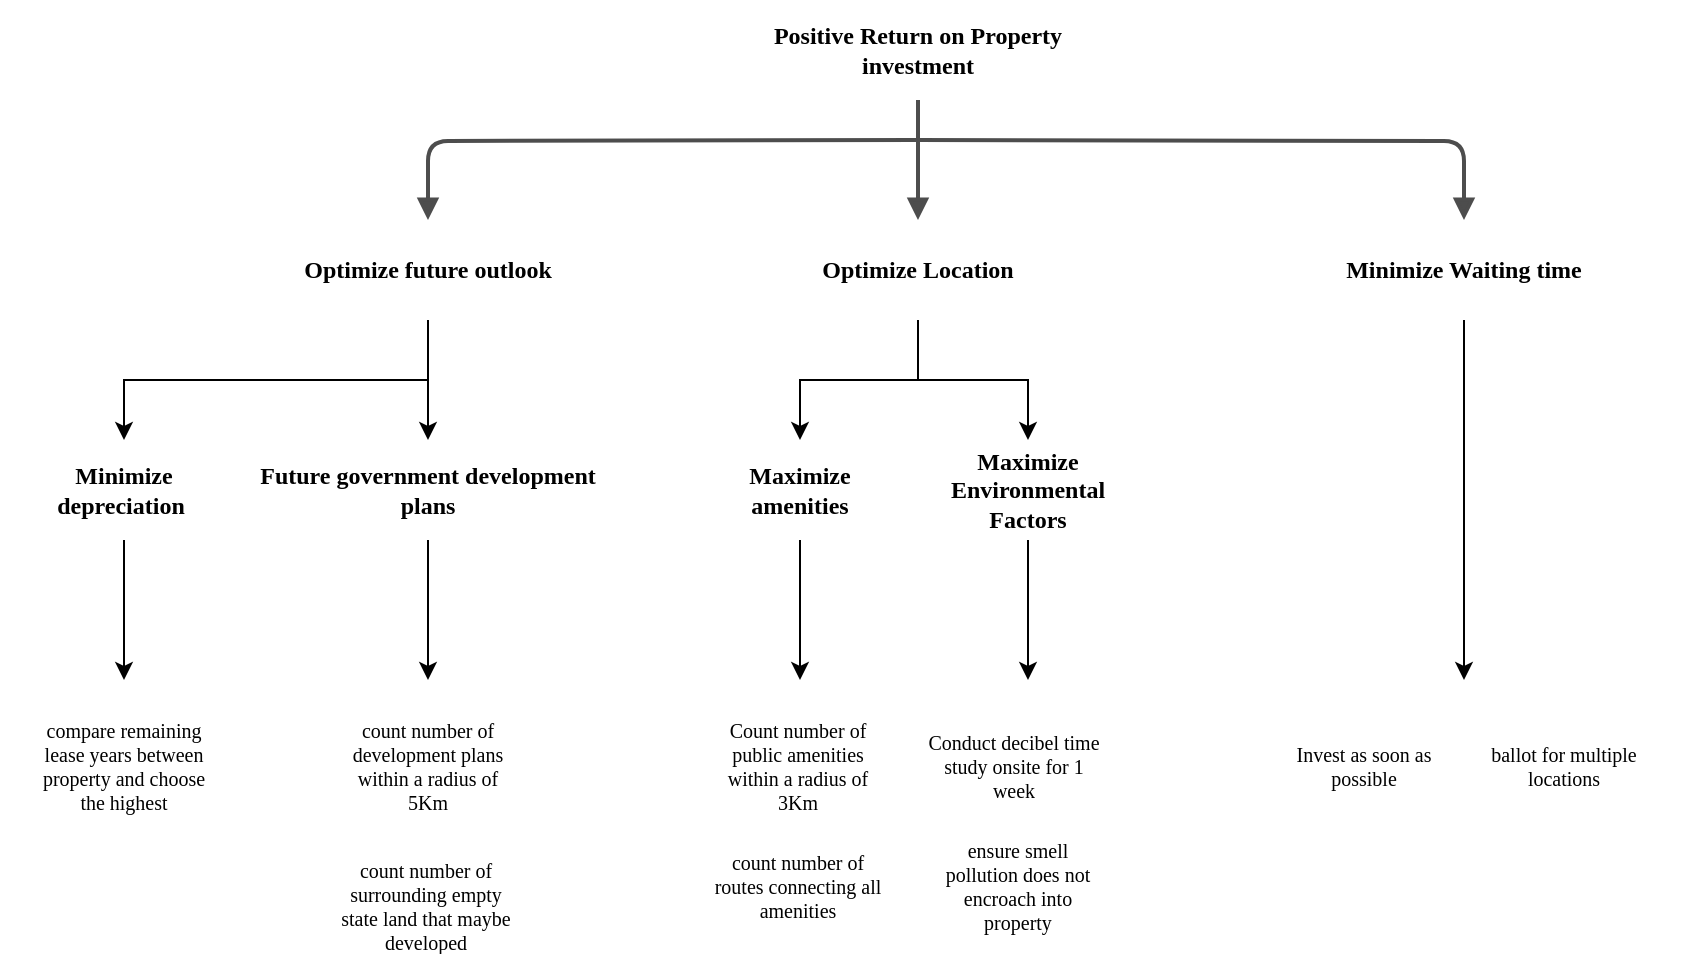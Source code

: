 <mxfile version="26.0.6">
  <diagram name="Page-1" id="19d8dcba-68ad-dc05-1034-9cf7b2a963f6">
    <mxGraphModel dx="848" dy="453" grid="1" gridSize="10" guides="1" tooltips="1" connect="1" arrows="1" fold="1" page="1" pageScale="1" pageWidth="1100" pageHeight="850" background="none" math="0" shadow="0">
      <root>
        <mxCell id="0" />
        <mxCell id="1" parent="0" />
        <mxCell id="218ae93e1282097f-24" value="" style="whiteSpace=wrap;html=1;rounded=0;shadow=0;comic=0;strokeWidth=2;fontFamily=Verdana;align=center;fontSize=10;strokeColor=none;" parent="1" vertex="1">
          <mxGeometry x="866" y="440" width="124" height="130" as="geometry" />
        </mxCell>
        <mxCell id="218ae93e1282097f-42" value="" style="edgeStyle=orthogonalEdgeStyle;rounded=1;html=1;labelBackgroundColor=none;endArrow=block;endFill=1;strokeColor=#4D4D4D;strokeWidth=2;fontFamily=Verdana;fontSize=12;fontStyle=1" parent="1" source="6257edae8c83ed4a-1" target="6257edae8c83ed4a-12" edge="1">
          <mxGeometry relative="1" as="geometry" />
        </mxCell>
        <mxCell id="218ae93e1282097f-43" value="" style="edgeStyle=orthogonalEdgeStyle;rounded=1;html=1;labelBackgroundColor=none;endArrow=block;endFill=1;strokeColor=#4D4D4D;strokeWidth=2;fontFamily=Verdana;fontSize=12;fontStyle=1" parent="1" target="6257edae8c83ed4a-9" edge="1">
          <mxGeometry relative="1" as="geometry">
            <mxPoint x="987" y="170" as="sourcePoint" />
          </mxGeometry>
        </mxCell>
        <mxCell id="218ae93e1282097f-44" value="" style="edgeStyle=orthogonalEdgeStyle;rounded=1;html=1;labelBackgroundColor=none;endArrow=block;endFill=1;strokeColor=#4D4D4D;strokeWidth=2;fontFamily=Verdana;fontSize=12;fontStyle=1" parent="1" target="218ae93e1282097f-2" edge="1">
          <mxGeometry relative="1" as="geometry">
            <mxPoint x="987" y="170" as="sourcePoint" />
          </mxGeometry>
        </mxCell>
        <mxCell id="218ae93e1282097f-67" value="Count number of public amenities within a radius of 3Km" style="text;html=1;strokeColor=none;fillColor=none;align=center;verticalAlign=middle;whiteSpace=wrap;rounded=1;shadow=0;comic=0;fontFamily=Verdana;fontSize=10;" parent="1" vertex="1">
          <mxGeometry x="882" y="470" width="90" height="25" as="geometry" />
        </mxCell>
        <mxCell id="218ae93e1282097f-69" value="count number of routes connecting all amenities" style="text;html=1;strokeColor=none;fillColor=none;align=center;verticalAlign=middle;whiteSpace=wrap;rounded=1;shadow=0;comic=0;fontFamily=Verdana;fontSize=10;" parent="1" vertex="1">
          <mxGeometry x="882" y="530" width="90" height="25" as="geometry" />
        </mxCell>
        <mxCell id="x4HcTvrEBQ7sZUDVJvWk-33" style="edgeStyle=orthogonalEdgeStyle;rounded=0;orthogonalLoop=1;jettySize=auto;html=1;exitX=0.5;exitY=1;exitDx=0;exitDy=0;entryX=0.5;entryY=0;entryDx=0;entryDy=0;" edge="1" parent="1" source="6257edae8c83ed4a-9" target="6257edae8c83ed4a-21">
          <mxGeometry relative="1" as="geometry" />
        </mxCell>
        <mxCell id="x4HcTvrEBQ7sZUDVJvWk-35" style="edgeStyle=orthogonalEdgeStyle;rounded=0;orthogonalLoop=1;jettySize=auto;html=1;exitX=0.5;exitY=1;exitDx=0;exitDy=0;" edge="1" parent="1" source="6257edae8c83ed4a-9" target="x4HcTvrEBQ7sZUDVJvWk-34">
          <mxGeometry relative="1" as="geometry" />
        </mxCell>
        <mxCell id="6257edae8c83ed4a-9" value="Optimize future outlook" style="whiteSpace=wrap;html=1;rounded=0;shadow=0;comic=0;strokeWidth=2;fontFamily=Verdana;align=center;fontSize=12;fontStyle=1;strokeColor=none;" parent="1" vertex="1">
          <mxGeometry x="642" y="210" width="200" height="50" as="geometry" />
        </mxCell>
        <mxCell id="x4HcTvrEBQ7sZUDVJvWk-32" style="edgeStyle=orthogonalEdgeStyle;rounded=0;orthogonalLoop=1;jettySize=auto;html=1;exitX=0.5;exitY=1;exitDx=0;exitDy=0;entryX=0.5;entryY=0;entryDx=0;entryDy=0;" edge="1" parent="1" source="6257edae8c83ed4a-21" target="x4HcTvrEBQ7sZUDVJvWk-41">
          <mxGeometry relative="1" as="geometry">
            <mxPoint x="742" y="440.0" as="targetPoint" />
          </mxGeometry>
        </mxCell>
        <mxCell id="6257edae8c83ed4a-21" value="Future government development plans" style="whiteSpace=wrap;html=1;rounded=0;shadow=0;comic=0;strokeWidth=2;fontFamily=Verdana;align=center;fontSize=12;fontStyle=1;strokeColor=none;" parent="1" vertex="1">
          <mxGeometry x="642" y="320" width="200" height="50" as="geometry" />
        </mxCell>
        <mxCell id="x4HcTvrEBQ7sZUDVJvWk-11" style="edgeStyle=orthogonalEdgeStyle;rounded=0;orthogonalLoop=1;jettySize=auto;html=1;exitX=0.5;exitY=1;exitDx=0;exitDy=0;entryX=0.5;entryY=0;entryDx=0;entryDy=0;" edge="1" parent="1" source="6257edae8c83ed4a-12" target="x4HcTvrEBQ7sZUDVJvWk-7">
          <mxGeometry relative="1" as="geometry" />
        </mxCell>
        <mxCell id="x4HcTvrEBQ7sZUDVJvWk-12" style="edgeStyle=orthogonalEdgeStyle;rounded=0;orthogonalLoop=1;jettySize=auto;html=1;exitX=0.5;exitY=1;exitDx=0;exitDy=0;entryX=0.5;entryY=0;entryDx=0;entryDy=0;" edge="1" parent="1" source="6257edae8c83ed4a-12" target="x4HcTvrEBQ7sZUDVJvWk-5">
          <mxGeometry relative="1" as="geometry" />
        </mxCell>
        <mxCell id="6257edae8c83ed4a-12" value="Optimize Location" style="whiteSpace=wrap;html=1;rounded=0;shadow=0;comic=0;strokeWidth=2;fontFamily=Verdana;align=center;fontSize=12;fontStyle=1;strokeColor=none;" parent="1" vertex="1">
          <mxGeometry x="887" y="210" width="200" height="50" as="geometry" />
        </mxCell>
        <mxCell id="6257edae8c83ed4a-1" value="Positive Return on Property investment" style="whiteSpace=wrap;html=1;rounded=0;shadow=0;comic=0;strokeWidth=2;fontFamily=Verdana;align=center;fontSize=12;fontStyle=1;strokeColor=none;" parent="1" vertex="1">
          <mxGeometry x="887" y="100" width="200" height="50" as="geometry" />
        </mxCell>
        <mxCell id="x4HcTvrEBQ7sZUDVJvWk-24" style="edgeStyle=orthogonalEdgeStyle;rounded=0;orthogonalLoop=1;jettySize=auto;html=1;exitX=0.5;exitY=1;exitDx=0;exitDy=0;" edge="1" parent="1" source="218ae93e1282097f-2" target="x4HcTvrEBQ7sZUDVJvWk-19">
          <mxGeometry relative="1" as="geometry" />
        </mxCell>
        <mxCell id="218ae93e1282097f-2" value="Minimize Waiting time" style="whiteSpace=wrap;html=1;rounded=0;shadow=0;comic=0;strokeWidth=2;fontFamily=Verdana;align=center;fontSize=12;fontStyle=1;strokeColor=none;" parent="1" vertex="1">
          <mxGeometry x="1160" y="210" width="200" height="50" as="geometry" />
        </mxCell>
        <mxCell id="x4HcTvrEBQ7sZUDVJvWk-36" style="edgeStyle=orthogonalEdgeStyle;rounded=0;orthogonalLoop=1;jettySize=auto;html=1;exitX=0.5;exitY=1;exitDx=0;exitDy=0;entryX=0.5;entryY=0;entryDx=0;entryDy=0;" edge="1" parent="1" source="x4HcTvrEBQ7sZUDVJvWk-5" target="218ae93e1282097f-24">
          <mxGeometry relative="1" as="geometry" />
        </mxCell>
        <mxCell id="x4HcTvrEBQ7sZUDVJvWk-5" value="Maximize amenities" style="whiteSpace=wrap;html=1;rounded=0;shadow=0;comic=0;strokeWidth=2;fontFamily=Verdana;align=center;fontSize=12;fontStyle=1;strokeColor=none;" vertex="1" parent="1">
          <mxGeometry x="876" y="320" width="104" height="50" as="geometry" />
        </mxCell>
        <mxCell id="x4HcTvrEBQ7sZUDVJvWk-37" style="edgeStyle=orthogonalEdgeStyle;rounded=0;orthogonalLoop=1;jettySize=auto;html=1;exitX=0.5;exitY=1;exitDx=0;exitDy=0;" edge="1" parent="1" source="x4HcTvrEBQ7sZUDVJvWk-7" target="x4HcTvrEBQ7sZUDVJvWk-29">
          <mxGeometry relative="1" as="geometry" />
        </mxCell>
        <mxCell id="x4HcTvrEBQ7sZUDVJvWk-7" value="Maximize Environmental Factors" style="whiteSpace=wrap;html=1;rounded=0;shadow=0;comic=0;strokeWidth=2;fontFamily=Verdana;align=center;fontSize=12;fontStyle=1;strokeColor=none;" vertex="1" parent="1">
          <mxGeometry x="1002" y="320" width="80" height="50" as="geometry" />
        </mxCell>
        <mxCell id="x4HcTvrEBQ7sZUDVJvWk-19" value="" style="whiteSpace=wrap;html=1;rounded=0;shadow=0;comic=0;strokeWidth=2;fontFamily=Verdana;align=center;fontSize=10;strokeColor=none;" vertex="1" parent="1">
          <mxGeometry x="1148.5" y="440" width="223" height="80" as="geometry" />
        </mxCell>
        <mxCell id="x4HcTvrEBQ7sZUDVJvWk-20" value="Invest as soon as possible" style="text;html=1;strokeColor=none;fillColor=none;align=center;verticalAlign=middle;whiteSpace=wrap;rounded=1;shadow=0;comic=0;fontFamily=Verdana;fontSize=10;" vertex="1" parent="1">
          <mxGeometry x="1164.5" y="470" width="90" height="25" as="geometry" />
        </mxCell>
        <mxCell id="x4HcTvrEBQ7sZUDVJvWk-21" value="ballot for multiple locations" style="text;html=1;strokeColor=none;fillColor=none;align=center;verticalAlign=middle;whiteSpace=wrap;rounded=1;shadow=0;comic=0;fontFamily=Verdana;fontSize=10;" vertex="1" parent="1">
          <mxGeometry x="1264.5" y="470" width="90" height="25" as="geometry" />
        </mxCell>
        <mxCell id="x4HcTvrEBQ7sZUDVJvWk-29" value="" style="whiteSpace=wrap;html=1;rounded=0;shadow=0;comic=0;strokeWidth=2;fontFamily=Verdana;align=center;fontSize=10;strokeColor=none;" vertex="1" parent="1">
          <mxGeometry x="980" y="440" width="124" height="130" as="geometry" />
        </mxCell>
        <mxCell id="x4HcTvrEBQ7sZUDVJvWk-30" value="Conduct decibel time study onsite for 1 week" style="text;html=1;strokeColor=none;fillColor=none;align=center;verticalAlign=middle;whiteSpace=wrap;rounded=1;shadow=0;comic=0;fontFamily=Verdana;fontSize=10;" vertex="1" parent="1">
          <mxGeometry x="990" y="470" width="90" height="25" as="geometry" />
        </mxCell>
        <mxCell id="x4HcTvrEBQ7sZUDVJvWk-44" style="edgeStyle=orthogonalEdgeStyle;rounded=0;orthogonalLoop=1;jettySize=auto;html=1;exitX=0.5;exitY=1;exitDx=0;exitDy=0;entryX=0.5;entryY=0;entryDx=0;entryDy=0;" edge="1" parent="1" source="x4HcTvrEBQ7sZUDVJvWk-34" target="x4HcTvrEBQ7sZUDVJvWk-38">
          <mxGeometry relative="1" as="geometry" />
        </mxCell>
        <mxCell id="x4HcTvrEBQ7sZUDVJvWk-34" value="Minimize depreciation&amp;nbsp;" style="whiteSpace=wrap;html=1;rounded=0;shadow=0;comic=0;strokeWidth=2;fontFamily=Verdana;align=center;fontSize=12;fontStyle=1;strokeColor=none;" vertex="1" parent="1">
          <mxGeometry x="538" y="320" width="104" height="50" as="geometry" />
        </mxCell>
        <mxCell id="x4HcTvrEBQ7sZUDVJvWk-38" value="" style="whiteSpace=wrap;html=1;rounded=0;shadow=0;comic=0;strokeWidth=2;fontFamily=Verdana;align=center;fontSize=10;strokeColor=none;" vertex="1" parent="1">
          <mxGeometry x="528" y="440" width="124" height="80" as="geometry" />
        </mxCell>
        <mxCell id="x4HcTvrEBQ7sZUDVJvWk-39" value="compare remaining lease years between property and choose the highest" style="text;html=1;strokeColor=none;fillColor=none;align=center;verticalAlign=middle;whiteSpace=wrap;rounded=1;shadow=0;comic=0;fontFamily=Verdana;fontSize=10;" vertex="1" parent="1">
          <mxGeometry x="545" y="470" width="90" height="25" as="geometry" />
        </mxCell>
        <mxCell id="x4HcTvrEBQ7sZUDVJvWk-41" value="" style="whiteSpace=wrap;html=1;rounded=0;shadow=0;comic=0;strokeWidth=2;fontFamily=Verdana;align=center;fontSize=10;strokeColor=none;" vertex="1" parent="1">
          <mxGeometry x="680" y="440" width="124" height="130" as="geometry" />
        </mxCell>
        <mxCell id="x4HcTvrEBQ7sZUDVJvWk-42" value="count number of development plans within a radius of 5Km" style="text;html=1;strokeColor=none;fillColor=none;align=center;verticalAlign=middle;whiteSpace=wrap;rounded=1;shadow=0;comic=0;fontFamily=Verdana;fontSize=10;" vertex="1" parent="1">
          <mxGeometry x="697" y="470" width="90" height="25" as="geometry" />
        </mxCell>
        <mxCell id="x4HcTvrEBQ7sZUDVJvWk-43" value="count number of surrounding empty state land that maybe developed" style="text;html=1;strokeColor=none;fillColor=none;align=center;verticalAlign=middle;whiteSpace=wrap;rounded=1;shadow=0;comic=0;fontFamily=Verdana;fontSize=10;" vertex="1" parent="1">
          <mxGeometry x="696" y="540" width="90" height="25" as="geometry" />
        </mxCell>
        <mxCell id="x4HcTvrEBQ7sZUDVJvWk-48" value="ensure smell pollution does not encroach into property" style="text;html=1;strokeColor=none;fillColor=none;align=center;verticalAlign=middle;whiteSpace=wrap;rounded=1;shadow=0;comic=0;fontFamily=Verdana;fontSize=10;" vertex="1" parent="1">
          <mxGeometry x="992" y="530" width="90" height="25" as="geometry" />
        </mxCell>
      </root>
    </mxGraphModel>
  </diagram>
</mxfile>
